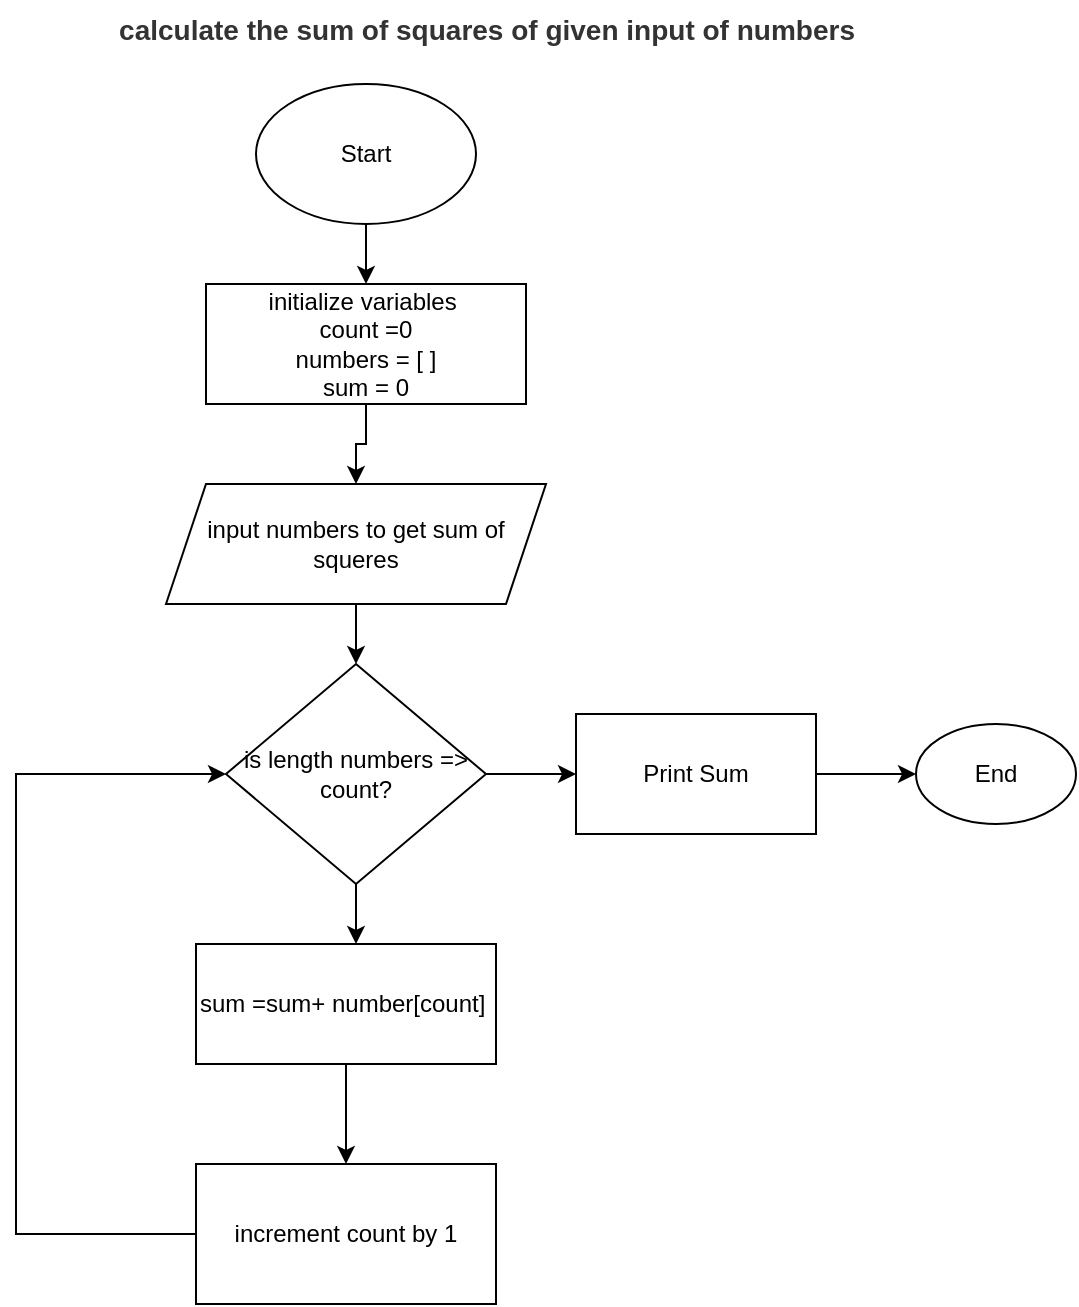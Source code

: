 <mxfile version="21.3.5" type="github">
  <diagram name="Page-1" id="bKIhh8FWL7coZaHdyFm0">
    <mxGraphModel dx="1165" dy="643" grid="1" gridSize="10" guides="1" tooltips="1" connect="1" arrows="1" fold="1" page="1" pageScale="1" pageWidth="850" pageHeight="1100" math="0" shadow="0">
      <root>
        <mxCell id="0" />
        <mxCell id="1" parent="0" />
        <mxCell id="KQ7G92XOVihXqs8dXYj8-9" value="" style="edgeStyle=orthogonalEdgeStyle;rounded=0;orthogonalLoop=1;jettySize=auto;html=1;" edge="1" parent="1" source="KQ7G92XOVihXqs8dXYj8-2">
          <mxGeometry relative="1" as="geometry">
            <mxPoint x="365" y="150" as="targetPoint" />
          </mxGeometry>
        </mxCell>
        <mxCell id="KQ7G92XOVihXqs8dXYj8-2" value="Start" style="ellipse;whiteSpace=wrap;html=1;" vertex="1" parent="1">
          <mxGeometry x="310" y="50" width="110" height="70" as="geometry" />
        </mxCell>
        <mxCell id="KQ7G92XOVihXqs8dXYj8-12" value="" style="edgeStyle=orthogonalEdgeStyle;rounded=0;orthogonalLoop=1;jettySize=auto;html=1;" edge="1" parent="1" source="KQ7G92XOVihXqs8dXYj8-5" target="KQ7G92XOVihXqs8dXYj8-11">
          <mxGeometry relative="1" as="geometry" />
        </mxCell>
        <mxCell id="KQ7G92XOVihXqs8dXYj8-5" value="input numbers to get sum of squeres" style="shape=parallelogram;perimeter=parallelogramPerimeter;whiteSpace=wrap;html=1;fixedSize=1;" vertex="1" parent="1">
          <mxGeometry x="265" y="250" width="190" height="60" as="geometry" />
        </mxCell>
        <mxCell id="KQ7G92XOVihXqs8dXYj8-14" value="" style="edgeStyle=orthogonalEdgeStyle;rounded=0;orthogonalLoop=1;jettySize=auto;html=1;" edge="1" parent="1" source="KQ7G92XOVihXqs8dXYj8-11">
          <mxGeometry relative="1" as="geometry">
            <mxPoint x="360" y="480" as="targetPoint" />
          </mxGeometry>
        </mxCell>
        <mxCell id="KQ7G92XOVihXqs8dXYj8-24" style="edgeStyle=orthogonalEdgeStyle;rounded=0;orthogonalLoop=1;jettySize=auto;html=1;entryX=0;entryY=0.5;entryDx=0;entryDy=0;" edge="1" parent="1" source="KQ7G92XOVihXqs8dXYj8-11" target="KQ7G92XOVihXqs8dXYj8-23">
          <mxGeometry relative="1" as="geometry" />
        </mxCell>
        <mxCell id="KQ7G92XOVihXqs8dXYj8-11" value="is length numbers&amp;nbsp;=&amp;gt; count?" style="rhombus;whiteSpace=wrap;html=1;" vertex="1" parent="1">
          <mxGeometry x="295" y="340" width="130" height="110" as="geometry" />
        </mxCell>
        <mxCell id="KQ7G92XOVihXqs8dXYj8-16" value="" style="edgeStyle=orthogonalEdgeStyle;rounded=0;orthogonalLoop=1;jettySize=auto;html=1;" edge="1" parent="1" source="KQ7G92XOVihXqs8dXYj8-15" target="KQ7G92XOVihXqs8dXYj8-5">
          <mxGeometry relative="1" as="geometry" />
        </mxCell>
        <mxCell id="KQ7G92XOVihXqs8dXYj8-15" value="initialize variables&amp;nbsp;&lt;br&gt;count =0&lt;br&gt;numbers = [ ]&lt;br&gt;sum = 0" style="rounded=0;whiteSpace=wrap;html=1;" vertex="1" parent="1">
          <mxGeometry x="285" y="150" width="160" height="60" as="geometry" />
        </mxCell>
        <mxCell id="KQ7G92XOVihXqs8dXYj8-19" style="edgeStyle=orthogonalEdgeStyle;rounded=0;orthogonalLoop=1;jettySize=auto;html=1;exitX=0.5;exitY=1;exitDx=0;exitDy=0;" edge="1" parent="1" source="KQ7G92XOVihXqs8dXYj8-17">
          <mxGeometry relative="1" as="geometry">
            <mxPoint x="355" y="590" as="targetPoint" />
          </mxGeometry>
        </mxCell>
        <mxCell id="KQ7G92XOVihXqs8dXYj8-17" value="sum =sum+ number[count]&amp;nbsp;" style="rounded=0;whiteSpace=wrap;html=1;" vertex="1" parent="1">
          <mxGeometry x="280" y="480" width="150" height="60" as="geometry" />
        </mxCell>
        <mxCell id="KQ7G92XOVihXqs8dXYj8-21" style="edgeStyle=orthogonalEdgeStyle;rounded=0;orthogonalLoop=1;jettySize=auto;html=1;entryX=0;entryY=0.5;entryDx=0;entryDy=0;" edge="1" parent="1" source="KQ7G92XOVihXqs8dXYj8-20" target="KQ7G92XOVihXqs8dXYj8-11">
          <mxGeometry relative="1" as="geometry">
            <Array as="points">
              <mxPoint x="190" y="625" />
              <mxPoint x="190" y="395" />
            </Array>
          </mxGeometry>
        </mxCell>
        <mxCell id="KQ7G92XOVihXqs8dXYj8-20" value="increment count by 1" style="rounded=0;whiteSpace=wrap;html=1;" vertex="1" parent="1">
          <mxGeometry x="280" y="590" width="150" height="70" as="geometry" />
        </mxCell>
        <mxCell id="KQ7G92XOVihXqs8dXYj8-22" value="End" style="ellipse;whiteSpace=wrap;html=1;" vertex="1" parent="1">
          <mxGeometry x="640" y="370" width="80" height="50" as="geometry" />
        </mxCell>
        <mxCell id="KQ7G92XOVihXqs8dXYj8-27" style="edgeStyle=orthogonalEdgeStyle;rounded=0;orthogonalLoop=1;jettySize=auto;html=1;entryX=0;entryY=0.5;entryDx=0;entryDy=0;" edge="1" parent="1" source="KQ7G92XOVihXqs8dXYj8-23" target="KQ7G92XOVihXqs8dXYj8-22">
          <mxGeometry relative="1" as="geometry" />
        </mxCell>
        <mxCell id="KQ7G92XOVihXqs8dXYj8-23" value="Print Sum" style="rounded=0;whiteSpace=wrap;html=1;" vertex="1" parent="1">
          <mxGeometry x="470" y="365" width="120" height="60" as="geometry" />
        </mxCell>
        <mxCell id="KQ7G92XOVihXqs8dXYj8-30" value="&lt;strong style=&quot;box-sizing: border-box; color: rgb(51, 51, 51); font-family: aktiv-grotesk, sans-serif; font-size: 14px; text-align: start; background-color: rgb(255, 255, 255);&quot;&gt;calculate the sum of squares of given input of numbers&lt;/strong&gt;" style="text;html=1;align=center;verticalAlign=middle;resizable=0;points=[];autosize=1;strokeColor=none;fillColor=none;" vertex="1" parent="1">
          <mxGeometry x="230" y="8" width="390" height="30" as="geometry" />
        </mxCell>
      </root>
    </mxGraphModel>
  </diagram>
</mxfile>
